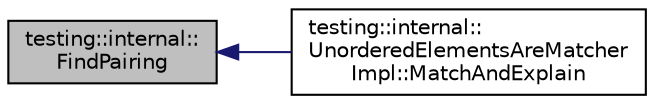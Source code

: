 digraph "testing::internal::FindPairing"
{
  edge [fontname="Helvetica",fontsize="10",labelfontname="Helvetica",labelfontsize="10"];
  node [fontname="Helvetica",fontsize="10",shape=record];
  rankdir="LR";
  Node693 [label="testing::internal::\lFindPairing",height=0.2,width=0.4,color="black", fillcolor="grey75", style="filled", fontcolor="black"];
  Node693 -> Node694 [dir="back",color="midnightblue",fontsize="10",style="solid",fontname="Helvetica"];
  Node694 [label="testing::internal::\lUnorderedElementsAreMatcher\lImpl::MatchAndExplain",height=0.2,width=0.4,color="black", fillcolor="white", style="filled",URL="$df/df0/classtesting_1_1internal_1_1_unordered_elements_are_matcher_impl.html#a4031291eef9be8c1e9e1effdd02c4334"];
}
